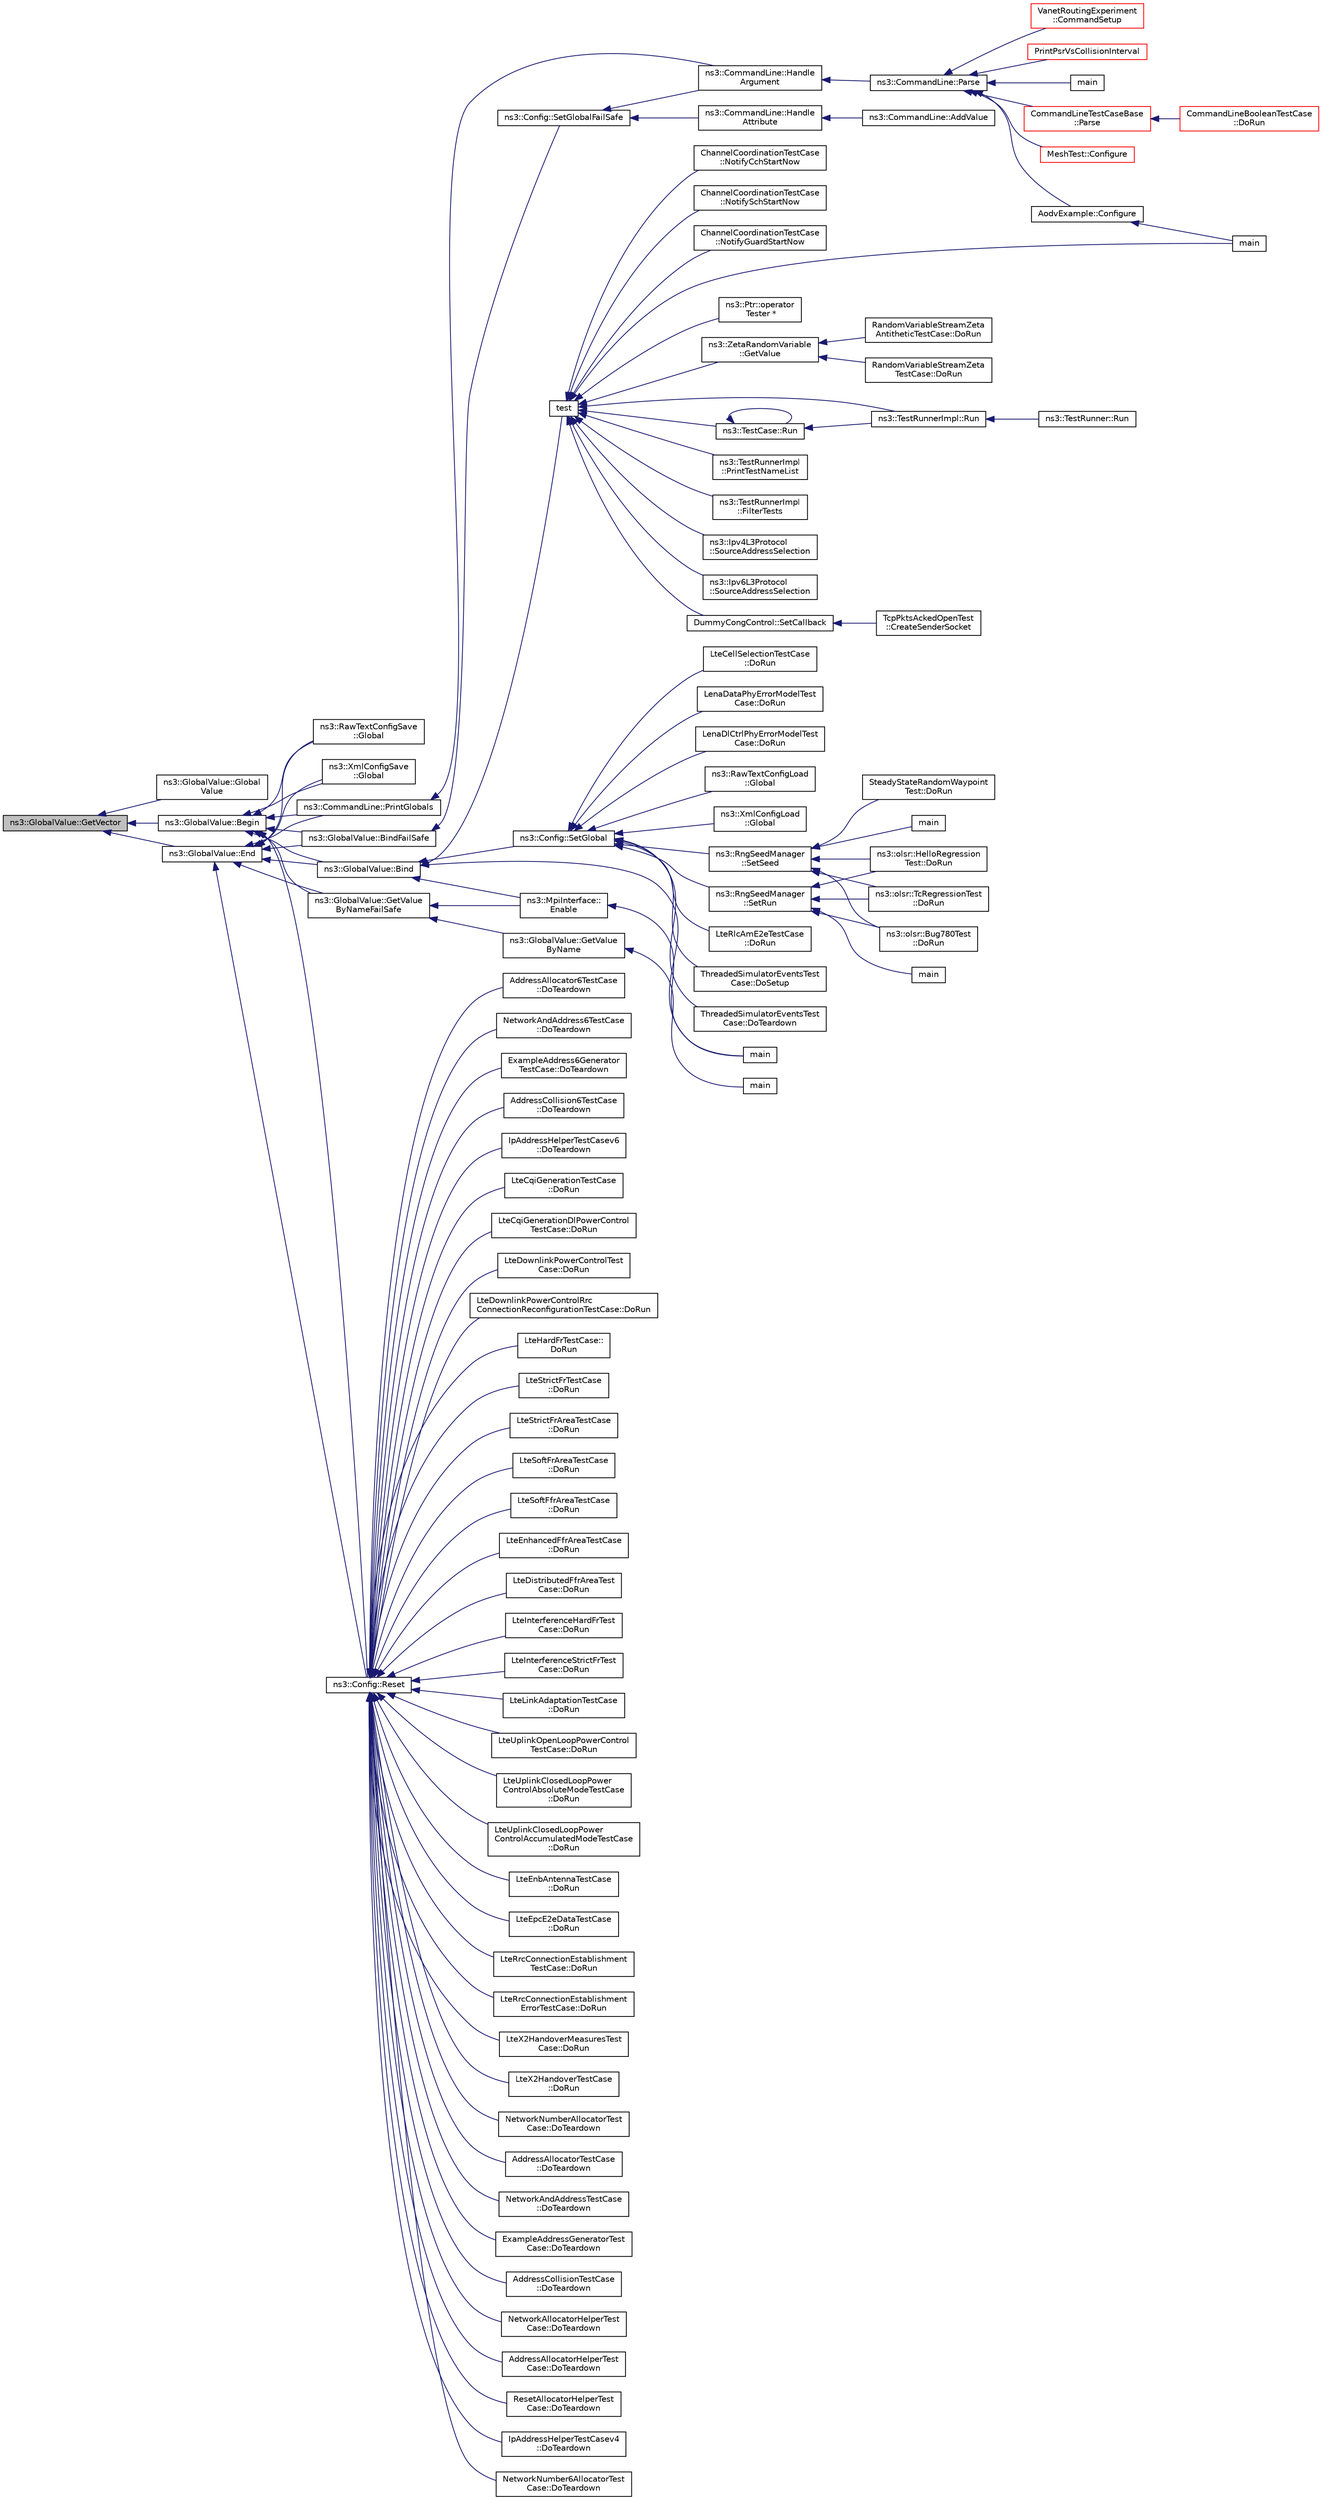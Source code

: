 digraph "ns3::GlobalValue::GetVector"
{
  edge [fontname="Helvetica",fontsize="10",labelfontname="Helvetica",labelfontsize="10"];
  node [fontname="Helvetica",fontsize="10",shape=record];
  rankdir="LR";
  Node1 [label="ns3::GlobalValue::GetVector",height=0.2,width=0.4,color="black", fillcolor="grey75", style="filled", fontcolor="black"];
  Node1 -> Node2 [dir="back",color="midnightblue",fontsize="10",style="solid"];
  Node2 [label="ns3::GlobalValue::Global\lValue",height=0.2,width=0.4,color="black", fillcolor="white", style="filled",URL="$dc/d02/classns3_1_1GlobalValue.html#ae47d892d6a279694b0c591f960e34538"];
  Node1 -> Node3 [dir="back",color="midnightblue",fontsize="10",style="solid"];
  Node3 [label="ns3::GlobalValue::Begin",height=0.2,width=0.4,color="black", fillcolor="white", style="filled",URL="$dc/d02/classns3_1_1GlobalValue.html#acdeb71b28fe45d98523a2168e8807d83"];
  Node3 -> Node4 [dir="back",color="midnightblue",fontsize="10",style="solid"];
  Node4 [label="ns3::RawTextConfigSave\l::Global",height=0.2,width=0.4,color="black", fillcolor="white", style="filled",URL="$d8/de6/classns3_1_1RawTextConfigSave.html#aedac65aa213d155d05ef03aa039bcda3"];
  Node3 -> Node5 [dir="back",color="midnightblue",fontsize="10",style="solid"];
  Node5 [label="ns3::XmlConfigSave\l::Global",height=0.2,width=0.4,color="black", fillcolor="white", style="filled",URL="$d7/d91/classns3_1_1XmlConfigSave.html#a4cd0df25f4499814bce7a3041c155cc1"];
  Node3 -> Node6 [dir="back",color="midnightblue",fontsize="10",style="solid"];
  Node6 [label="ns3::CommandLine::PrintGlobals",height=0.2,width=0.4,color="black", fillcolor="white", style="filled",URL="$dc/d87/classns3_1_1CommandLine.html#ae531d3f88153ab9edac51509cc0cf8be"];
  Node6 -> Node7 [dir="back",color="midnightblue",fontsize="10",style="solid"];
  Node7 [label="ns3::CommandLine::Handle\lArgument",height=0.2,width=0.4,color="black", fillcolor="white", style="filled",URL="$dc/d87/classns3_1_1CommandLine.html#a527b83304a3c713f3e84711a8a2185a7"];
  Node7 -> Node8 [dir="back",color="midnightblue",fontsize="10",style="solid"];
  Node8 [label="ns3::CommandLine::Parse",height=0.2,width=0.4,color="black", fillcolor="white", style="filled",URL="$dc/d87/classns3_1_1CommandLine.html#a5c10b85b3207e5ecb48d907966923156"];
  Node8 -> Node9 [dir="back",color="midnightblue",fontsize="10",style="solid"];
  Node9 [label="AodvExample::Configure",height=0.2,width=0.4,color="black", fillcolor="white", style="filled",URL="$d7/db6/classAodvExample.html#a0700a4fd53f852f3eeca33d4721cc548",tooltip="Configure script parameters,. "];
  Node9 -> Node10 [dir="back",color="midnightblue",fontsize="10",style="solid"];
  Node10 [label="main",height=0.2,width=0.4,color="black", fillcolor="white", style="filled",URL="$d4/de9/aodv_8cc.html#a3c04138a5bfe5d72780bb7e82a18e627"];
  Node8 -> Node11 [dir="back",color="midnightblue",fontsize="10",style="solid"];
  Node11 [label="main",height=0.2,width=0.4,color="black", fillcolor="white", style="filled",URL="$d0/d88/csma-bridge-one-hop_8cc.html#a0ddf1224851353fc92bfbff6f499fa97"];
  Node8 -> Node12 [dir="back",color="midnightblue",fontsize="10",style="solid"];
  Node12 [label="CommandLineTestCaseBase\l::Parse",height=0.2,width=0.4,color="red", fillcolor="white", style="filled",URL="$d6/db6/classCommandLineTestCaseBase.html#aa8bbc2d366637977fd21170282baaa0c"];
  Node12 -> Node13 [dir="back",color="midnightblue",fontsize="10",style="solid"];
  Node13 [label="CommandLineBooleanTestCase\l::DoRun",height=0.2,width=0.4,color="red", fillcolor="white", style="filled",URL="$de/de5/classCommandLineBooleanTestCase.html#a363366e3ebe9d0e64d13911508866f29"];
  Node8 -> Node14 [dir="back",color="midnightblue",fontsize="10",style="solid"];
  Node14 [label="MeshTest::Configure",height=0.2,width=0.4,color="red", fillcolor="white", style="filled",URL="$da/dd3/classMeshTest.html#ad608dd51da59550b84b31a5ec71b71fb",tooltip="Configure test from command line arguments. "];
  Node8 -> Node15 [dir="back",color="midnightblue",fontsize="10",style="solid"];
  Node15 [label="VanetRoutingExperiment\l::CommandSetup",height=0.2,width=0.4,color="red", fillcolor="white", style="filled",URL="$d7/d1b/classVanetRoutingExperiment.html#a6faaa1c235b5a015a5896be6fe6e6903",tooltip="Run the simulation. "];
  Node8 -> Node16 [dir="back",color="midnightblue",fontsize="10",style="solid"];
  Node16 [label="PrintPsrVsCollisionInterval",height=0.2,width=0.4,color="red", fillcolor="white", style="filled",URL="$d6/ddc/wifi-phy-test_8cc.html#aab44d6a0275b5772fc749d381feea8ab"];
  Node3 -> Node17 [dir="back",color="midnightblue",fontsize="10",style="solid"];
  Node17 [label="ns3::Config::Reset",height=0.2,width=0.4,color="black", fillcolor="white", style="filled",URL="$d1/d44/group__config.html#ga2c1b65724f42f8c72276d7e7ad6df6db"];
  Node17 -> Node18 [dir="back",color="midnightblue",fontsize="10",style="solid"];
  Node18 [label="NetworkNumberAllocatorTest\lCase::DoTeardown",height=0.2,width=0.4,color="black", fillcolor="white", style="filled",URL="$d1/d1c/classNetworkNumberAllocatorTestCase.html#a078c6ba36a63f866b595b1491dbf1564",tooltip="Implementation to do any local setup required for this TestCase. "];
  Node17 -> Node19 [dir="back",color="midnightblue",fontsize="10",style="solid"];
  Node19 [label="AddressAllocatorTestCase\l::DoTeardown",height=0.2,width=0.4,color="black", fillcolor="white", style="filled",URL="$d3/d1c/classAddressAllocatorTestCase.html#a32e2fc8298c4b9f42c437833ee325588",tooltip="Implementation to do any local setup required for this TestCase. "];
  Node17 -> Node20 [dir="back",color="midnightblue",fontsize="10",style="solid"];
  Node20 [label="NetworkAndAddressTestCase\l::DoTeardown",height=0.2,width=0.4,color="black", fillcolor="white", style="filled",URL="$dc/dd9/classNetworkAndAddressTestCase.html#a047d961acbef00d3553530de20724ab5",tooltip="Implementation to do any local setup required for this TestCase. "];
  Node17 -> Node21 [dir="back",color="midnightblue",fontsize="10",style="solid"];
  Node21 [label="ExampleAddressGeneratorTest\lCase::DoTeardown",height=0.2,width=0.4,color="black", fillcolor="white", style="filled",URL="$d7/d72/classExampleAddressGeneratorTestCase.html#a995114c4ae4f8f0e65c8be207dec527a",tooltip="Implementation to do any local setup required for this TestCase. "];
  Node17 -> Node22 [dir="back",color="midnightblue",fontsize="10",style="solid"];
  Node22 [label="AddressCollisionTestCase\l::DoTeardown",height=0.2,width=0.4,color="black", fillcolor="white", style="filled",URL="$d1/db2/classAddressCollisionTestCase.html#acc84db24a2d44fa909ed0c8b2e3a771c",tooltip="Implementation to do any local setup required for this TestCase. "];
  Node17 -> Node23 [dir="back",color="midnightblue",fontsize="10",style="solid"];
  Node23 [label="NetworkAllocatorHelperTest\lCase::DoTeardown",height=0.2,width=0.4,color="black", fillcolor="white", style="filled",URL="$d4/d39/classNetworkAllocatorHelperTestCase.html#ab22bf9f68723e01700d0ead52e40ca2e",tooltip="Implementation to do any local setup required for this TestCase. "];
  Node17 -> Node24 [dir="back",color="midnightblue",fontsize="10",style="solid"];
  Node24 [label="AddressAllocatorHelperTest\lCase::DoTeardown",height=0.2,width=0.4,color="black", fillcolor="white", style="filled",URL="$d9/d4d/classAddressAllocatorHelperTestCase.html#a4e97fb60346508f005c2c36d696cc999",tooltip="Implementation to do any local setup required for this TestCase. "];
  Node17 -> Node25 [dir="back",color="midnightblue",fontsize="10",style="solid"];
  Node25 [label="ResetAllocatorHelperTest\lCase::DoTeardown",height=0.2,width=0.4,color="black", fillcolor="white", style="filled",URL="$d4/d12/classResetAllocatorHelperTestCase.html#ab079504ad193514f345db867c2425ce2",tooltip="Implementation to do any local setup required for this TestCase. "];
  Node17 -> Node26 [dir="back",color="midnightblue",fontsize="10",style="solid"];
  Node26 [label="IpAddressHelperTestCasev4\l::DoTeardown",height=0.2,width=0.4,color="black", fillcolor="white", style="filled",URL="$d1/d4f/classIpAddressHelperTestCasev4.html#a4b89af9154903e73a8363629eb52f91f",tooltip="Implementation to do any local setup required for this TestCase. "];
  Node17 -> Node27 [dir="back",color="midnightblue",fontsize="10",style="solid"];
  Node27 [label="NetworkNumber6AllocatorTest\lCase::DoTeardown",height=0.2,width=0.4,color="black", fillcolor="white", style="filled",URL="$d0/df4/classNetworkNumber6AllocatorTestCase.html#a848d1104abd604a9a247291215423b5a",tooltip="Implementation to do any local setup required for this TestCase. "];
  Node17 -> Node28 [dir="back",color="midnightblue",fontsize="10",style="solid"];
  Node28 [label="AddressAllocator6TestCase\l::DoTeardown",height=0.2,width=0.4,color="black", fillcolor="white", style="filled",URL="$df/d09/classAddressAllocator6TestCase.html#a793c68d6b71b136720a9449eb1be3356",tooltip="Implementation to do any local setup required for this TestCase. "];
  Node17 -> Node29 [dir="back",color="midnightblue",fontsize="10",style="solid"];
  Node29 [label="NetworkAndAddress6TestCase\l::DoTeardown",height=0.2,width=0.4,color="black", fillcolor="white", style="filled",URL="$d3/d54/classNetworkAndAddress6TestCase.html#af2753127f653141345a32a25950662ed",tooltip="Implementation to do any local setup required for this TestCase. "];
  Node17 -> Node30 [dir="back",color="midnightblue",fontsize="10",style="solid"];
  Node30 [label="ExampleAddress6Generator\lTestCase::DoTeardown",height=0.2,width=0.4,color="black", fillcolor="white", style="filled",URL="$d0/d3f/classExampleAddress6GeneratorTestCase.html#ad4365c4cc962ca136304cc912bce31a6",tooltip="Implementation to do any local setup required for this TestCase. "];
  Node17 -> Node31 [dir="back",color="midnightblue",fontsize="10",style="solid"];
  Node31 [label="AddressCollision6TestCase\l::DoTeardown",height=0.2,width=0.4,color="black", fillcolor="white", style="filled",URL="$d5/d68/classAddressCollision6TestCase.html#af55535f050c2c9fb1e3c1ec1fcf73d4a",tooltip="Implementation to do any local setup required for this TestCase. "];
  Node17 -> Node32 [dir="back",color="midnightblue",fontsize="10",style="solid"];
  Node32 [label="IpAddressHelperTestCasev6\l::DoTeardown",height=0.2,width=0.4,color="black", fillcolor="white", style="filled",URL="$dc/d80/classIpAddressHelperTestCasev6.html#a560c9635d2119509c0df27f7f5dbbeda",tooltip="Implementation to do any local setup required for this TestCase. "];
  Node17 -> Node33 [dir="back",color="midnightblue",fontsize="10",style="solid"];
  Node33 [label="LteCqiGenerationTestCase\l::DoRun",height=0.2,width=0.4,color="black", fillcolor="white", style="filled",URL="$d6/d58/classLteCqiGenerationTestCase.html#a263a0f3670c23e42ed3feb7d353bdd09",tooltip="Implementation to actually run this TestCase. "];
  Node17 -> Node34 [dir="back",color="midnightblue",fontsize="10",style="solid"];
  Node34 [label="LteCqiGenerationDlPowerControl\lTestCase::DoRun",height=0.2,width=0.4,color="black", fillcolor="white", style="filled",URL="$d0/d70/classLteCqiGenerationDlPowerControlTestCase.html#a8a6ba5e52123fc8ed0deb9014a8b0591",tooltip="Implementation to actually run this TestCase. "];
  Node17 -> Node35 [dir="back",color="midnightblue",fontsize="10",style="solid"];
  Node35 [label="LteDownlinkPowerControlTest\lCase::DoRun",height=0.2,width=0.4,color="black", fillcolor="white", style="filled",URL="$dd/d8d/classLteDownlinkPowerControlTestCase.html#a2eb1e31f7313f51061d8aa950d3f4268",tooltip="Implementation to actually run this TestCase. "];
  Node17 -> Node36 [dir="back",color="midnightblue",fontsize="10",style="solid"];
  Node36 [label="LteDownlinkPowerControlRrc\lConnectionReconfigurationTestCase::DoRun",height=0.2,width=0.4,color="black", fillcolor="white", style="filled",URL="$dd/d20/classLteDownlinkPowerControlRrcConnectionReconfigurationTestCase.html#a3f7be434747a85c448ade6fc4500d552",tooltip="Implementation to actually run this TestCase. "];
  Node17 -> Node37 [dir="back",color="midnightblue",fontsize="10",style="solid"];
  Node37 [label="LteHardFrTestCase::\lDoRun",height=0.2,width=0.4,color="black", fillcolor="white", style="filled",URL="$d3/d19/classLteHardFrTestCase.html#a7267927f1ffb7acff88742eb33ab2e3c",tooltip="Implementation to actually run this TestCase. "];
  Node17 -> Node38 [dir="back",color="midnightblue",fontsize="10",style="solid"];
  Node38 [label="LteStrictFrTestCase\l::DoRun",height=0.2,width=0.4,color="black", fillcolor="white", style="filled",URL="$d7/d86/classLteStrictFrTestCase.html#afd223c9e5a1d3e14a244303963e21425",tooltip="Implementation to actually run this TestCase. "];
  Node17 -> Node39 [dir="back",color="midnightblue",fontsize="10",style="solid"];
  Node39 [label="LteStrictFrAreaTestCase\l::DoRun",height=0.2,width=0.4,color="black", fillcolor="white", style="filled",URL="$df/d79/classLteStrictFrAreaTestCase.html#a61e945e04c3b10a50c2f484198199b49",tooltip="Implementation to actually run this TestCase. "];
  Node17 -> Node40 [dir="back",color="midnightblue",fontsize="10",style="solid"];
  Node40 [label="LteSoftFrAreaTestCase\l::DoRun",height=0.2,width=0.4,color="black", fillcolor="white", style="filled",URL="$de/df4/classLteSoftFrAreaTestCase.html#ae0df301b6c0f1a80a0145746b15a109c",tooltip="Implementation to actually run this TestCase. "];
  Node17 -> Node41 [dir="back",color="midnightblue",fontsize="10",style="solid"];
  Node41 [label="LteSoftFfrAreaTestCase\l::DoRun",height=0.2,width=0.4,color="black", fillcolor="white", style="filled",URL="$d5/df1/classLteSoftFfrAreaTestCase.html#aaf88ccad780563fc6394cd97ec9328d4",tooltip="Implementation to actually run this TestCase. "];
  Node17 -> Node42 [dir="back",color="midnightblue",fontsize="10",style="solid"];
  Node42 [label="LteEnhancedFfrAreaTestCase\l::DoRun",height=0.2,width=0.4,color="black", fillcolor="white", style="filled",URL="$dc/d2a/classLteEnhancedFfrAreaTestCase.html#aa242a1923952a50df92c3e291f1ca8a6",tooltip="Implementation to actually run this TestCase. "];
  Node17 -> Node43 [dir="back",color="midnightblue",fontsize="10",style="solid"];
  Node43 [label="LteDistributedFfrAreaTest\lCase::DoRun",height=0.2,width=0.4,color="black", fillcolor="white", style="filled",URL="$d7/d87/classLteDistributedFfrAreaTestCase.html#a1a386a39f2ddc3d22b17a134b775e2b7",tooltip="Implementation to actually run this TestCase. "];
  Node17 -> Node44 [dir="back",color="midnightblue",fontsize="10",style="solid"];
  Node44 [label="LteInterferenceHardFrTest\lCase::DoRun",height=0.2,width=0.4,color="black", fillcolor="white", style="filled",URL="$d5/d60/classLteInterferenceHardFrTestCase.html#a2967abd43e38abed8a9d85d51c59937b",tooltip="Implementation to actually run this TestCase. "];
  Node17 -> Node45 [dir="back",color="midnightblue",fontsize="10",style="solid"];
  Node45 [label="LteInterferenceStrictFrTest\lCase::DoRun",height=0.2,width=0.4,color="black", fillcolor="white", style="filled",URL="$d6/da6/classLteInterferenceStrictFrTestCase.html#a8c8428c04ea0f4a892f289bb8423da52",tooltip="Implementation to actually run this TestCase. "];
  Node17 -> Node46 [dir="back",color="midnightblue",fontsize="10",style="solid"];
  Node46 [label="LteLinkAdaptationTestCase\l::DoRun",height=0.2,width=0.4,color="black", fillcolor="white", style="filled",URL="$d6/df3/classLteLinkAdaptationTestCase.html#a2310163be7e860827f18fce7fd100649",tooltip="Implementation to actually run this TestCase. "];
  Node17 -> Node47 [dir="back",color="midnightblue",fontsize="10",style="solid"];
  Node47 [label="LteUplinkOpenLoopPowerControl\lTestCase::DoRun",height=0.2,width=0.4,color="black", fillcolor="white", style="filled",URL="$d0/d8c/classLteUplinkOpenLoopPowerControlTestCase.html#a1cd67f8fd6b950e1a92142dec9e4af10",tooltip="Implementation to actually run this TestCase. "];
  Node17 -> Node48 [dir="back",color="midnightblue",fontsize="10",style="solid"];
  Node48 [label="LteUplinkClosedLoopPower\lControlAbsoluteModeTestCase\l::DoRun",height=0.2,width=0.4,color="black", fillcolor="white", style="filled",URL="$df/d5e/classLteUplinkClosedLoopPowerControlAbsoluteModeTestCase.html#a6a3e4107566655c5cbbf946c0e68c3d0",tooltip="Implementation to actually run this TestCase. "];
  Node17 -> Node49 [dir="back",color="midnightblue",fontsize="10",style="solid"];
  Node49 [label="LteUplinkClosedLoopPower\lControlAccumulatedModeTestCase\l::DoRun",height=0.2,width=0.4,color="black", fillcolor="white", style="filled",URL="$d0/d7a/classLteUplinkClosedLoopPowerControlAccumulatedModeTestCase.html#aefa91ec44dabd2bed1558fce70290da9",tooltip="Implementation to actually run this TestCase. "];
  Node17 -> Node50 [dir="back",color="midnightblue",fontsize="10",style="solid"];
  Node50 [label="LteEnbAntennaTestCase\l::DoRun",height=0.2,width=0.4,color="black", fillcolor="white", style="filled",URL="$db/d32/classLteEnbAntennaTestCase.html#a6120b567186fa3218fdaa1712399079e",tooltip="Implementation to actually run this TestCase. "];
  Node17 -> Node51 [dir="back",color="midnightblue",fontsize="10",style="solid"];
  Node51 [label="LteEpcE2eDataTestCase\l::DoRun",height=0.2,width=0.4,color="black", fillcolor="white", style="filled",URL="$de/d92/classLteEpcE2eDataTestCase.html#a7b55bb639cd07d8b68365444a4cea639",tooltip="Implementation to actually run this TestCase. "];
  Node17 -> Node52 [dir="back",color="midnightblue",fontsize="10",style="solid"];
  Node52 [label="LteRrcConnectionEstablishment\lTestCase::DoRun",height=0.2,width=0.4,color="black", fillcolor="white", style="filled",URL="$df/dad/classLteRrcConnectionEstablishmentTestCase.html#a2c32cab9b29852f42c4ad1e7b68068b2",tooltip="Implementation to actually run this TestCase. "];
  Node17 -> Node53 [dir="back",color="midnightblue",fontsize="10",style="solid"];
  Node53 [label="LteRrcConnectionEstablishment\lErrorTestCase::DoRun",height=0.2,width=0.4,color="black", fillcolor="white", style="filled",URL="$d3/d7a/classLteRrcConnectionEstablishmentErrorTestCase.html#adaffd410f878c9af5d8d4df0db31eeee",tooltip="Implementation to actually run this TestCase. "];
  Node17 -> Node54 [dir="back",color="midnightblue",fontsize="10",style="solid"];
  Node54 [label="LteX2HandoverMeasuresTest\lCase::DoRun",height=0.2,width=0.4,color="black", fillcolor="white", style="filled",URL="$dd/d82/classLteX2HandoverMeasuresTestCase.html#a6aefe1e71df347688687fb5d8dd54104",tooltip="Implementation to actually run this TestCase. "];
  Node17 -> Node55 [dir="back",color="midnightblue",fontsize="10",style="solid"];
  Node55 [label="LteX2HandoverTestCase\l::DoRun",height=0.2,width=0.4,color="black", fillcolor="white", style="filled",URL="$d4/d48/classLteX2HandoverTestCase.html#a5d77d6fbe61da649203846d4617b4716",tooltip="Implementation to actually run this TestCase. "];
  Node3 -> Node56 [dir="back",color="midnightblue",fontsize="10",style="solid"];
  Node56 [label="ns3::GlobalValue::Bind",height=0.2,width=0.4,color="black", fillcolor="white", style="filled",URL="$dc/d02/classns3_1_1GlobalValue.html#a4fe56773b98d1047cd50e974256fd14a"];
  Node56 -> Node57 [dir="back",color="midnightblue",fontsize="10",style="solid"];
  Node57 [label="main",height=0.2,width=0.4,color="black", fillcolor="white", style="filled",URL="$df/d60/brite-MPI-example_8cc.html#a0ddf1224851353fc92bfbff6f499fa97"];
  Node56 -> Node58 [dir="back",color="midnightblue",fontsize="10",style="solid"];
  Node58 [label="test",height=0.2,width=0.4,color="black", fillcolor="white", style="filled",URL="$d2/def/main-test-sync_8cc.html#a708a4c1a4d0c4acc4c447310dd4db27f"];
  Node58 -> Node10 [dir="back",color="midnightblue",fontsize="10",style="solid"];
  Node58 -> Node59 [dir="back",color="midnightblue",fontsize="10",style="solid"];
  Node59 [label="ns3::Ptr::operator\l Tester *",height=0.2,width=0.4,color="black", fillcolor="white", style="filled",URL="$dc/d90/classns3_1_1Ptr.html#a34606999f733fa070d246f5d178739a1"];
  Node58 -> Node60 [dir="back",color="midnightblue",fontsize="10",style="solid"];
  Node60 [label="ns3::ZetaRandomVariable\l::GetValue",height=0.2,width=0.4,color="black", fillcolor="white", style="filled",URL="$da/dd8/classns3_1_1ZetaRandomVariable.html#a8ab47b42912943fe4eea82bdd250d42a",tooltip="Returns a random double from a zeta distribution with the specified alpha. "];
  Node60 -> Node61 [dir="back",color="midnightblue",fontsize="10",style="solid"];
  Node61 [label="RandomVariableStreamZeta\lTestCase::DoRun",height=0.2,width=0.4,color="black", fillcolor="white", style="filled",URL="$d8/de7/classRandomVariableStreamZetaTestCase.html#a7618faf8620a51f1ed56e1c7e10f3d1f",tooltip="Implementation to actually run this TestCase. "];
  Node60 -> Node62 [dir="back",color="midnightblue",fontsize="10",style="solid"];
  Node62 [label="RandomVariableStreamZeta\lAntitheticTestCase::DoRun",height=0.2,width=0.4,color="black", fillcolor="white", style="filled",URL="$d3/d91/classRandomVariableStreamZetaAntitheticTestCase.html#ac97c0559c3511e171350fabb6a5e8c74",tooltip="Implementation to actually run this TestCase. "];
  Node58 -> Node63 [dir="back",color="midnightblue",fontsize="10",style="solid"];
  Node63 [label="ns3::TestCase::Run",height=0.2,width=0.4,color="black", fillcolor="white", style="filled",URL="$dd/d88/classns3_1_1TestCase.html#abd20623e3e8fcb6bd4ec69e93f32f621",tooltip="Actually run this TestCase. "];
  Node63 -> Node63 [dir="back",color="midnightblue",fontsize="10",style="solid"];
  Node63 -> Node64 [dir="back",color="midnightblue",fontsize="10",style="solid"];
  Node64 [label="ns3::TestRunnerImpl::Run",height=0.2,width=0.4,color="black", fillcolor="white", style="filled",URL="$d7/d71/classns3_1_1TestRunnerImpl.html#aab866f90a3b2d8fa20dabded33e35012"];
  Node64 -> Node65 [dir="back",color="midnightblue",fontsize="10",style="solid"];
  Node65 [label="ns3::TestRunner::Run",height=0.2,width=0.4,color="black", fillcolor="white", style="filled",URL="$d4/dc8/classns3_1_1TestRunner.html#ae581562d0c0d0525e7e0444451ef352c"];
  Node58 -> Node66 [dir="back",color="midnightblue",fontsize="10",style="solid"];
  Node66 [label="ns3::TestRunnerImpl\l::PrintTestNameList",height=0.2,width=0.4,color="black", fillcolor="white", style="filled",URL="$d7/d71/classns3_1_1TestRunnerImpl.html#a9bd9699afbbe1a774e928637621b47c0"];
  Node58 -> Node67 [dir="back",color="midnightblue",fontsize="10",style="solid"];
  Node67 [label="ns3::TestRunnerImpl\l::FilterTests",height=0.2,width=0.4,color="black", fillcolor="white", style="filled",URL="$d7/d71/classns3_1_1TestRunnerImpl.html#a42560fb0ddfece59837a10913426a87b"];
  Node58 -> Node64 [dir="back",color="midnightblue",fontsize="10",style="solid"];
  Node58 -> Node68 [dir="back",color="midnightblue",fontsize="10",style="solid"];
  Node68 [label="ns3::Ipv4L3Protocol\l::SourceAddressSelection",height=0.2,width=0.4,color="black", fillcolor="white", style="filled",URL="$d2/dc9/classns3_1_1Ipv4L3Protocol.html#a60f11e28019741497dd8730f53294b4f",tooltip="Choose the source address to use with destination address. "];
  Node58 -> Node69 [dir="back",color="midnightblue",fontsize="10",style="solid"];
  Node69 [label="ns3::Ipv6L3Protocol\l::SourceAddressSelection",height=0.2,width=0.4,color="black", fillcolor="white", style="filled",URL="$d7/d74/classns3_1_1Ipv6L3Protocol.html#a77acb50e395f36951381977368ebc5cb",tooltip="Choose the source address to use with destination address. "];
  Node58 -> Node70 [dir="back",color="midnightblue",fontsize="10",style="solid"];
  Node70 [label="DummyCongControl::SetCallback",height=0.2,width=0.4,color="black", fillcolor="white", style="filled",URL="$d5/d47/classDummyCongControl.html#a8d64b26513447ac58711ff9a5ccf1c52",tooltip="Set the callback to be used when an ACK is received. "];
  Node70 -> Node71 [dir="back",color="midnightblue",fontsize="10",style="solid"];
  Node71 [label="TcpPktsAckedOpenTest\l::CreateSenderSocket",height=0.2,width=0.4,color="black", fillcolor="white", style="filled",URL="$d7/db5/classTcpPktsAckedOpenTest.html#a06c50cf6667a8292419750b098eae4cb",tooltip="Create and install the socket to install on the sender. "];
  Node58 -> Node72 [dir="back",color="midnightblue",fontsize="10",style="solid"];
  Node72 [label="ChannelCoordinationTestCase\l::NotifyCchStartNow",height=0.2,width=0.4,color="black", fillcolor="white", style="filled",URL="$d7/d43/classChannelCoordinationTestCase.html#aa2e75392bb7cb3146cf254c1863385c9"];
  Node58 -> Node73 [dir="back",color="midnightblue",fontsize="10",style="solid"];
  Node73 [label="ChannelCoordinationTestCase\l::NotifySchStartNow",height=0.2,width=0.4,color="black", fillcolor="white", style="filled",URL="$d7/d43/classChannelCoordinationTestCase.html#a4e52b667926d9120ce45914037c27ef8"];
  Node58 -> Node74 [dir="back",color="midnightblue",fontsize="10",style="solid"];
  Node74 [label="ChannelCoordinationTestCase\l::NotifyGuardStartNow",height=0.2,width=0.4,color="black", fillcolor="white", style="filled",URL="$d7/d43/classChannelCoordinationTestCase.html#a7514a5957cc7f602d6a0fbe9da0333cd"];
  Node56 -> Node75 [dir="back",color="midnightblue",fontsize="10",style="solid"];
  Node75 [label="ns3::Config::SetGlobal",height=0.2,width=0.4,color="black", fillcolor="white", style="filled",URL="$d1/d44/group__config.html#ga0e12663a7bd119b65d0a219a578f2a3c"];
  Node75 -> Node76 [dir="back",color="midnightblue",fontsize="10",style="solid"];
  Node76 [label="ns3::RawTextConfigLoad\l::Global",height=0.2,width=0.4,color="black", fillcolor="white", style="filled",URL="$db/d38/classns3_1_1RawTextConfigLoad.html#a11d5549a7dd21ee2e9bcede5863c4508"];
  Node75 -> Node77 [dir="back",color="midnightblue",fontsize="10",style="solid"];
  Node77 [label="ns3::XmlConfigLoad\l::Global",height=0.2,width=0.4,color="black", fillcolor="white", style="filled",URL="$d8/d3c/classns3_1_1XmlConfigLoad.html#ab0174240a6457248afa9280ac4a4b609"];
  Node75 -> Node78 [dir="back",color="midnightblue",fontsize="10",style="solid"];
  Node78 [label="ns3::RngSeedManager\l::SetSeed",height=0.2,width=0.4,color="black", fillcolor="white", style="filled",URL="$d2/d74/classns3_1_1RngSeedManager.html#ab2a95901871c7b47a3dcf0f70adc58f4",tooltip="Set the seed. "];
  Node78 -> Node79 [dir="back",color="midnightblue",fontsize="10",style="solid"];
  Node79 [label="main",height=0.2,width=0.4,color="black", fillcolor="white", style="filled",URL="$db/d1e/dsdv-manet_8cc.html#a3c04138a5bfe5d72780bb7e82a18e627"];
  Node78 -> Node80 [dir="back",color="midnightblue",fontsize="10",style="solid"];
  Node80 [label="SteadyStateRandomWaypoint\lTest::DoRun",height=0.2,width=0.4,color="black", fillcolor="white", style="filled",URL="$db/d67/classSteadyStateRandomWaypointTest.html#a06b559358eab241daa3a937a038729df",tooltip="Implementation to actually run this TestCase. "];
  Node78 -> Node81 [dir="back",color="midnightblue",fontsize="10",style="solid"];
  Node81 [label="ns3::olsr::Bug780Test\l::DoRun",height=0.2,width=0.4,color="black", fillcolor="white", style="filled",URL="$d9/d95/classns3_1_1olsr_1_1Bug780Test.html#aea2f01c8e6af5f1363b67a23ccaaf030",tooltip="Go. "];
  Node78 -> Node82 [dir="back",color="midnightblue",fontsize="10",style="solid"];
  Node82 [label="ns3::olsr::HelloRegression\lTest::DoRun",height=0.2,width=0.4,color="black", fillcolor="white", style="filled",URL="$de/dad/classns3_1_1olsr_1_1HelloRegressionTest.html#a469da2871e46fb6d56da5820f5aa1982",tooltip="Go. "];
  Node78 -> Node83 [dir="back",color="midnightblue",fontsize="10",style="solid"];
  Node83 [label="ns3::olsr::TcRegressionTest\l::DoRun",height=0.2,width=0.4,color="black", fillcolor="white", style="filled",URL="$dd/dcb/classns3_1_1olsr_1_1TcRegressionTest.html#ab3215c11b0586486c641af620fb1bc0b",tooltip="Go. "];
  Node75 -> Node84 [dir="back",color="midnightblue",fontsize="10",style="solid"];
  Node84 [label="ns3::RngSeedManager\l::SetRun",height=0.2,width=0.4,color="black", fillcolor="white", style="filled",URL="$d2/d74/classns3_1_1RngSeedManager.html#a14c9a839f8141b0e9ec2af0e96d68263",tooltip="Set the run number of simulation. "];
  Node84 -> Node85 [dir="back",color="midnightblue",fontsize="10",style="solid"];
  Node85 [label="main",height=0.2,width=0.4,color="black", fillcolor="white", style="filled",URL="$da/d74/dsr_8cc.html#a0ddf1224851353fc92bfbff6f499fa97"];
  Node84 -> Node81 [dir="back",color="midnightblue",fontsize="10",style="solid"];
  Node84 -> Node82 [dir="back",color="midnightblue",fontsize="10",style="solid"];
  Node84 -> Node83 [dir="back",color="midnightblue",fontsize="10",style="solid"];
  Node75 -> Node86 [dir="back",color="midnightblue",fontsize="10",style="solid"];
  Node86 [label="ThreadedSimulatorEventsTest\lCase::DoSetup",height=0.2,width=0.4,color="black", fillcolor="white", style="filled",URL="$d4/d56/classThreadedSimulatorEventsTestCase.html#a162a95193a9a9e7438fa7acd9c4a60fa",tooltip="Implementation to do any local setup required for this TestCase. "];
  Node75 -> Node87 [dir="back",color="midnightblue",fontsize="10",style="solid"];
  Node87 [label="ThreadedSimulatorEventsTest\lCase::DoTeardown",height=0.2,width=0.4,color="black", fillcolor="white", style="filled",URL="$d4/d56/classThreadedSimulatorEventsTestCase.html#aee3809a0547567c2f10758f9487665d1",tooltip="Implementation to do any local setup required for this TestCase. "];
  Node75 -> Node88 [dir="back",color="midnightblue",fontsize="10",style="solid"];
  Node88 [label="LteCellSelectionTestCase\l::DoRun",height=0.2,width=0.4,color="black", fillcolor="white", style="filled",URL="$d3/d21/classLteCellSelectionTestCase.html#a2ad9dadf26f7beb5d3ed1c6dfbcef90a",tooltip="Setup the simulation according to the configuration set by the class constructor, run it..."];
  Node75 -> Node89 [dir="back",color="midnightblue",fontsize="10",style="solid"];
  Node89 [label="LenaDataPhyErrorModelTest\lCase::DoRun",height=0.2,width=0.4,color="black", fillcolor="white", style="filled",URL="$d0/dbb/classLenaDataPhyErrorModelTestCase.html#a363738c5b8d73b6b3398dc526faf7792",tooltip="Implementation to actually run this TestCase. "];
  Node75 -> Node90 [dir="back",color="midnightblue",fontsize="10",style="solid"];
  Node90 [label="LenaDlCtrlPhyErrorModelTest\lCase::DoRun",height=0.2,width=0.4,color="black", fillcolor="white", style="filled",URL="$db/d32/classLenaDlCtrlPhyErrorModelTestCase.html#a1fb7c0a2adfe1083d7e0883b866b0954",tooltip="Implementation to actually run this TestCase. "];
  Node75 -> Node91 [dir="back",color="midnightblue",fontsize="10",style="solid"];
  Node91 [label="LteRlcAmE2eTestCase\l::DoRun",height=0.2,width=0.4,color="black", fillcolor="white", style="filled",URL="$db/d94/classLteRlcAmE2eTestCase.html#a96cf405c2fe8e9a1c878c615b185d419",tooltip="Implementation to actually run this TestCase. "];
  Node56 -> Node92 [dir="back",color="midnightblue",fontsize="10",style="solid"];
  Node92 [label="ns3::MpiInterface::\lEnable",height=0.2,width=0.4,color="black", fillcolor="white", style="filled",URL="$d8/dbe/classns3_1_1MpiInterface.html#ae4512e9386ba0c1cd0857b8ec4620a8b",tooltip="Sets up parallel communication interface. "];
  Node92 -> Node57 [dir="back",color="midnightblue",fontsize="10",style="solid"];
  Node3 -> Node93 [dir="back",color="midnightblue",fontsize="10",style="solid"];
  Node93 [label="ns3::GlobalValue::BindFailSafe",height=0.2,width=0.4,color="black", fillcolor="white", style="filled",URL="$dc/d02/classns3_1_1GlobalValue.html#acda63956e7f662d674b8e3be79783e64"];
  Node93 -> Node94 [dir="back",color="midnightblue",fontsize="10",style="solid"];
  Node94 [label="ns3::Config::SetGlobalFailSafe",height=0.2,width=0.4,color="black", fillcolor="white", style="filled",URL="$d1/d44/group__config.html#gaccae07399fb761a399558a0a03c52dec"];
  Node94 -> Node7 [dir="back",color="midnightblue",fontsize="10",style="solid"];
  Node94 -> Node95 [dir="back",color="midnightblue",fontsize="10",style="solid"];
  Node95 [label="ns3::CommandLine::Handle\lAttribute",height=0.2,width=0.4,color="black", fillcolor="white", style="filled",URL="$dc/d87/classns3_1_1CommandLine.html#af1fea2680a68a10ce801b1700d0b8693"];
  Node95 -> Node96 [dir="back",color="midnightblue",fontsize="10",style="solid"];
  Node96 [label="ns3::CommandLine::AddValue",height=0.2,width=0.4,color="black", fillcolor="white", style="filled",URL="$dc/d87/classns3_1_1CommandLine.html#ad66977ccb2c042574cb1831b8c1ad18f"];
  Node3 -> Node97 [dir="back",color="midnightblue",fontsize="10",style="solid"];
  Node97 [label="ns3::GlobalValue::GetValue\lByNameFailSafe",height=0.2,width=0.4,color="black", fillcolor="white", style="filled",URL="$dc/d02/classns3_1_1GlobalValue.html#a5ca71172f85db4c2f8c4357e637bb758"];
  Node97 -> Node98 [dir="back",color="midnightblue",fontsize="10",style="solid"];
  Node98 [label="ns3::GlobalValue::GetValue\lByName",height=0.2,width=0.4,color="black", fillcolor="white", style="filled",URL="$dc/d02/classns3_1_1GlobalValue.html#ac9c1b564b0b06dc07765194c9bc4bd29"];
  Node98 -> Node99 [dir="back",color="midnightblue",fontsize="10",style="solid"];
  Node99 [label="main",height=0.2,width=0.4,color="black", fillcolor="white", style="filled",URL="$db/d18/lena-intercell-interference_8cc.html#a0ddf1224851353fc92bfbff6f499fa97"];
  Node97 -> Node92 [dir="back",color="midnightblue",fontsize="10",style="solid"];
  Node1 -> Node100 [dir="back",color="midnightblue",fontsize="10",style="solid"];
  Node100 [label="ns3::GlobalValue::End",height=0.2,width=0.4,color="black", fillcolor="white", style="filled",URL="$dc/d02/classns3_1_1GlobalValue.html#a2488c329999cf507cc7f7aeb173a4a75"];
  Node100 -> Node4 [dir="back",color="midnightblue",fontsize="10",style="solid"];
  Node100 -> Node5 [dir="back",color="midnightblue",fontsize="10",style="solid"];
  Node100 -> Node6 [dir="back",color="midnightblue",fontsize="10",style="solid"];
  Node100 -> Node17 [dir="back",color="midnightblue",fontsize="10",style="solid"];
  Node100 -> Node56 [dir="back",color="midnightblue",fontsize="10",style="solid"];
  Node100 -> Node93 [dir="back",color="midnightblue",fontsize="10",style="solid"];
  Node100 -> Node97 [dir="back",color="midnightblue",fontsize="10",style="solid"];
}
